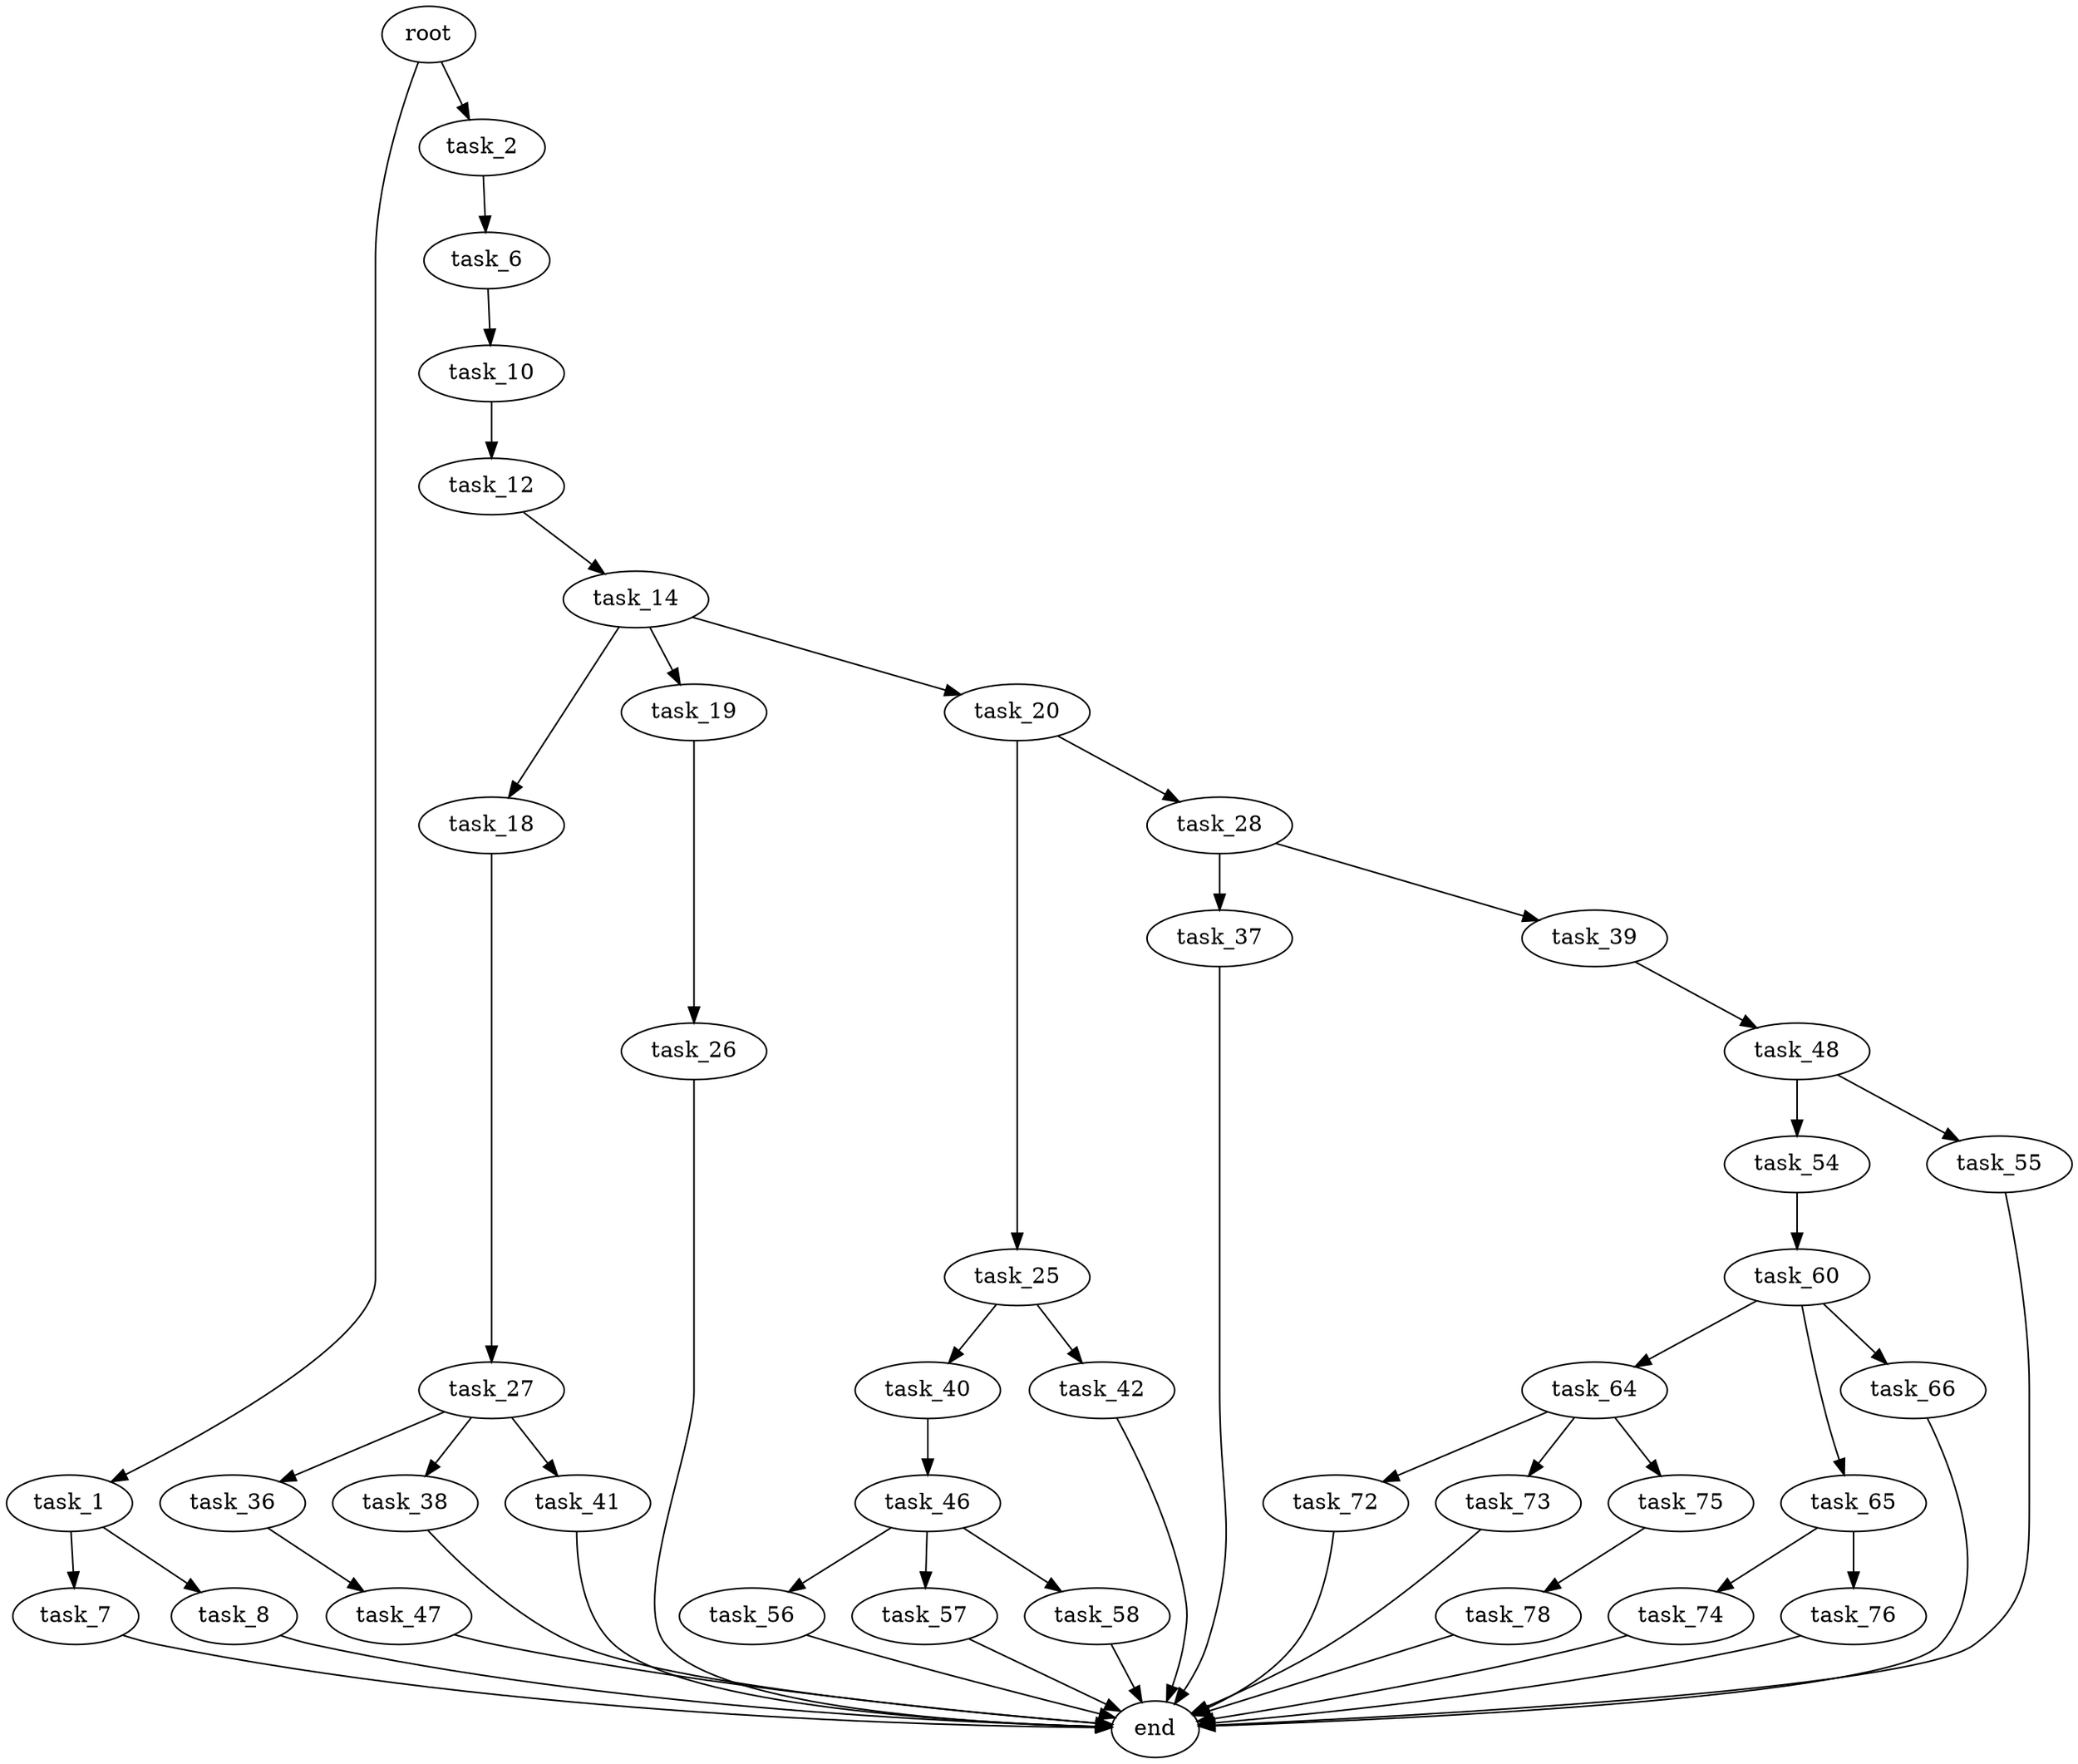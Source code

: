 digraph G {
  root [size="0.000000"];
  task_1 [size="94543561012.000000"];
  task_2 [size="574010740584.000000"];
  task_7 [size="134217728000.000000"];
  task_8 [size="2544270850.000000"];
  task_6 [size="223846871754.000000"];
  task_10 [size="292936379112.000000"];
  end [size="0.000000"];
  task_12 [size="328654225209.000000"];
  task_14 [size="7082513736.000000"];
  task_18 [size="134217728000.000000"];
  task_19 [size="3982961258.000000"];
  task_20 [size="737969295.000000"];
  task_27 [size="1073741824000.000000"];
  task_26 [size="8311157142.000000"];
  task_25 [size="8954566318.000000"];
  task_28 [size="265645406669.000000"];
  task_40 [size="69198227073.000000"];
  task_42 [size="6997974120.000000"];
  task_36 [size="17513488986.000000"];
  task_38 [size="2369711352.000000"];
  task_41 [size="231928233984.000000"];
  task_37 [size="134217728000.000000"];
  task_39 [size="28942642138.000000"];
  task_47 [size="1073741824000.000000"];
  task_48 [size="3980712966.000000"];
  task_46 [size="231928233984.000000"];
  task_56 [size="4731931979.000000"];
  task_57 [size="28991029248.000000"];
  task_58 [size="805250774098.000000"];
  task_54 [size="4759429345.000000"];
  task_55 [size="43515307356.000000"];
  task_60 [size="25252964544.000000"];
  task_64 [size="782757789696.000000"];
  task_65 [size="18667080660.000000"];
  task_66 [size="2920083400.000000"];
  task_72 [size="15359564232.000000"];
  task_73 [size="1073741824000.000000"];
  task_75 [size="8589934592.000000"];
  task_74 [size="25319079303.000000"];
  task_76 [size="33242879993.000000"];
  task_78 [size="23583336006.000000"];

  root -> task_1 [size="1.000000"];
  root -> task_2 [size="1.000000"];
  task_1 -> task_7 [size="411041792.000000"];
  task_1 -> task_8 [size="411041792.000000"];
  task_2 -> task_6 [size="411041792.000000"];
  task_7 -> end [size="1.000000"];
  task_8 -> end [size="1.000000"];
  task_6 -> task_10 [size="209715200.000000"];
  task_10 -> task_12 [size="536870912.000000"];
  task_12 -> task_14 [size="301989888.000000"];
  task_14 -> task_18 [size="134217728.000000"];
  task_14 -> task_19 [size="134217728.000000"];
  task_14 -> task_20 [size="134217728.000000"];
  task_18 -> task_27 [size="209715200.000000"];
  task_19 -> task_26 [size="411041792.000000"];
  task_20 -> task_25 [size="33554432.000000"];
  task_20 -> task_28 [size="33554432.000000"];
  task_27 -> task_36 [size="838860800.000000"];
  task_27 -> task_38 [size="838860800.000000"];
  task_27 -> task_41 [size="838860800.000000"];
  task_26 -> end [size="1.000000"];
  task_25 -> task_40 [size="33554432.000000"];
  task_25 -> task_42 [size="33554432.000000"];
  task_28 -> task_37 [size="209715200.000000"];
  task_28 -> task_39 [size="209715200.000000"];
  task_40 -> task_46 [size="75497472.000000"];
  task_42 -> end [size="1.000000"];
  task_36 -> task_47 [size="301989888.000000"];
  task_38 -> end [size="1.000000"];
  task_41 -> end [size="1.000000"];
  task_37 -> end [size="1.000000"];
  task_39 -> task_48 [size="536870912.000000"];
  task_47 -> end [size="1.000000"];
  task_48 -> task_54 [size="75497472.000000"];
  task_48 -> task_55 [size="75497472.000000"];
  task_46 -> task_56 [size="301989888.000000"];
  task_46 -> task_57 [size="301989888.000000"];
  task_46 -> task_58 [size="301989888.000000"];
  task_56 -> end [size="1.000000"];
  task_57 -> end [size="1.000000"];
  task_58 -> end [size="1.000000"];
  task_54 -> task_60 [size="75497472.000000"];
  task_55 -> end [size="1.000000"];
  task_60 -> task_64 [size="838860800.000000"];
  task_60 -> task_65 [size="838860800.000000"];
  task_60 -> task_66 [size="838860800.000000"];
  task_64 -> task_72 [size="679477248.000000"];
  task_64 -> task_73 [size="679477248.000000"];
  task_64 -> task_75 [size="679477248.000000"];
  task_65 -> task_74 [size="536870912.000000"];
  task_65 -> task_76 [size="536870912.000000"];
  task_66 -> end [size="1.000000"];
  task_72 -> end [size="1.000000"];
  task_73 -> end [size="1.000000"];
  task_75 -> task_78 [size="33554432.000000"];
  task_74 -> end [size="1.000000"];
  task_76 -> end [size="1.000000"];
  task_78 -> end [size="1.000000"];
}
